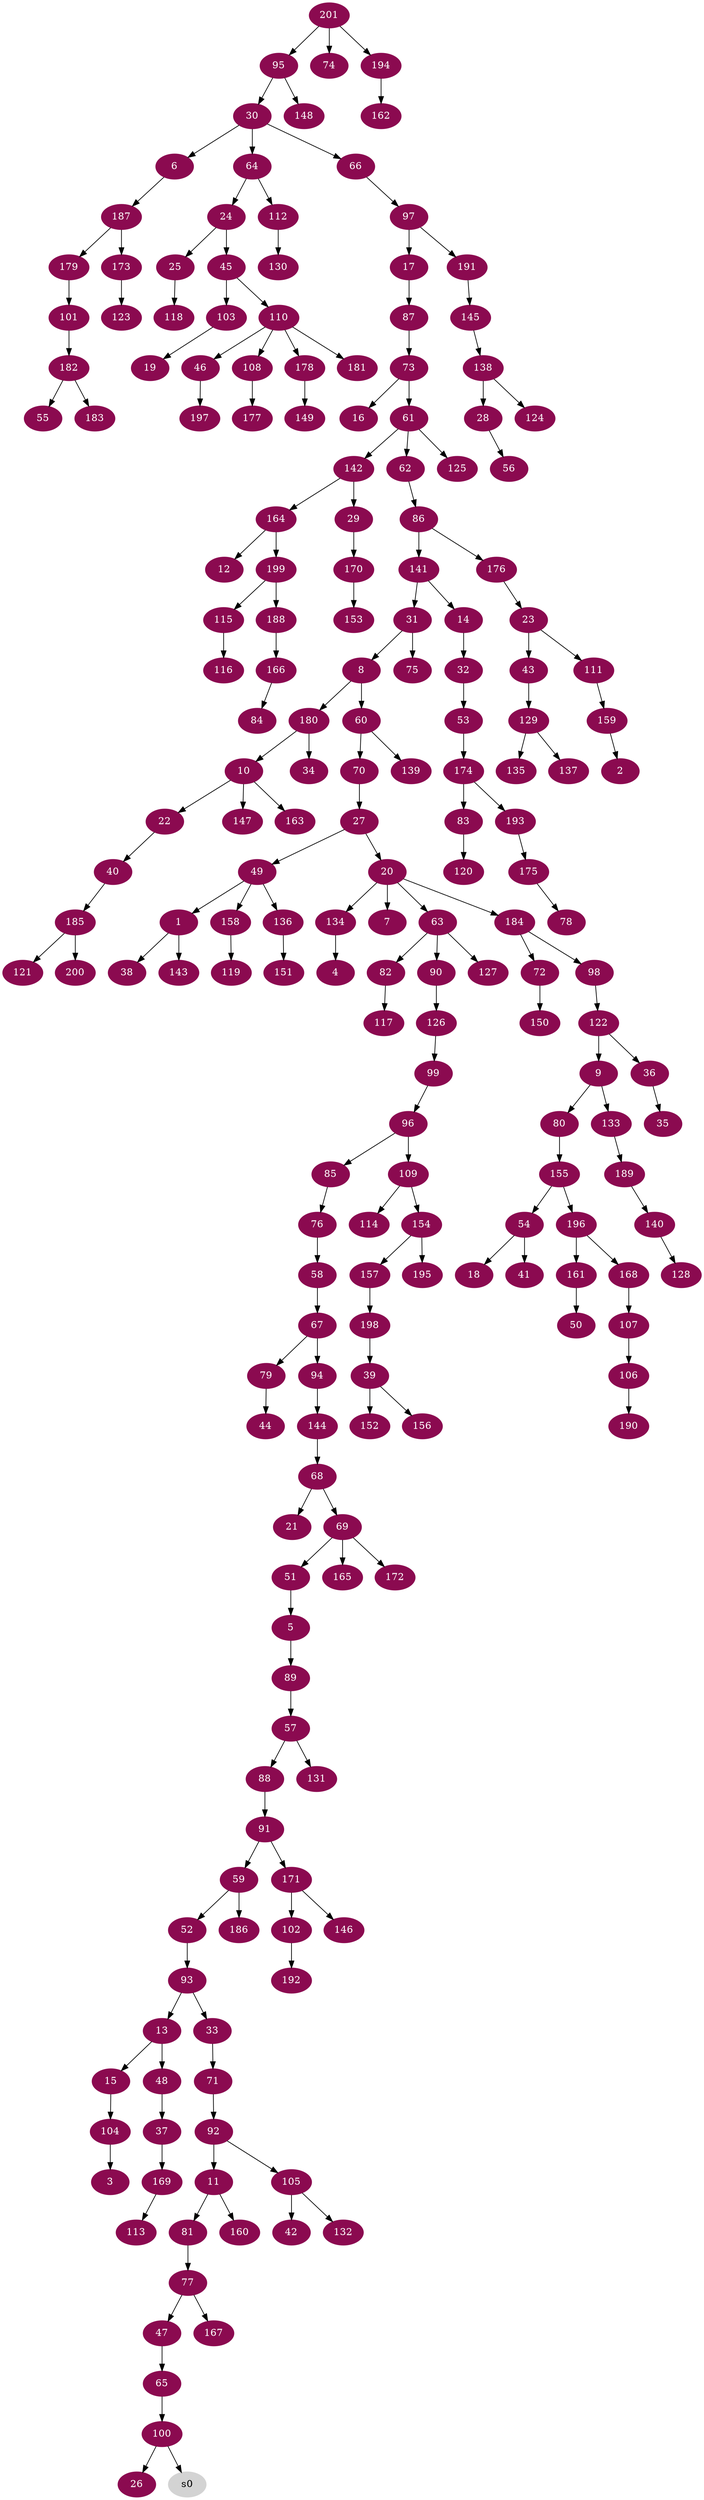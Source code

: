 digraph G {
node [color=deeppink4, style=filled, fontcolor=white];
49 -> 1;
159 -> 2;
104 -> 3;
134 -> 4;
51 -> 5;
30 -> 6;
20 -> 7;
31 -> 8;
122 -> 9;
180 -> 10;
92 -> 11;
164 -> 12;
93 -> 13;
141 -> 14;
13 -> 15;
73 -> 16;
97 -> 17;
54 -> 18;
103 -> 19;
27 -> 20;
68 -> 21;
10 -> 22;
176 -> 23;
64 -> 24;
24 -> 25;
100 -> 26;
70 -> 27;
138 -> 28;
142 -> 29;
95 -> 30;
141 -> 31;
14 -> 32;
93 -> 33;
180 -> 34;
36 -> 35;
122 -> 36;
48 -> 37;
1 -> 38;
198 -> 39;
22 -> 40;
54 -> 41;
105 -> 42;
23 -> 43;
79 -> 44;
24 -> 45;
110 -> 46;
77 -> 47;
13 -> 48;
27 -> 49;
161 -> 50;
69 -> 51;
59 -> 52;
32 -> 53;
155 -> 54;
182 -> 55;
28 -> 56;
89 -> 57;
76 -> 58;
91 -> 59;
8 -> 60;
73 -> 61;
61 -> 62;
20 -> 63;
30 -> 64;
47 -> 65;
30 -> 66;
58 -> 67;
144 -> 68;
68 -> 69;
60 -> 70;
33 -> 71;
184 -> 72;
87 -> 73;
201 -> 74;
31 -> 75;
85 -> 76;
81 -> 77;
175 -> 78;
67 -> 79;
9 -> 80;
11 -> 81;
63 -> 82;
174 -> 83;
166 -> 84;
96 -> 85;
62 -> 86;
17 -> 87;
57 -> 88;
5 -> 89;
63 -> 90;
88 -> 91;
71 -> 92;
52 -> 93;
67 -> 94;
201 -> 95;
99 -> 96;
66 -> 97;
184 -> 98;
126 -> 99;
65 -> 100;
179 -> 101;
171 -> 102;
45 -> 103;
15 -> 104;
92 -> 105;
107 -> 106;
168 -> 107;
110 -> 108;
96 -> 109;
45 -> 110;
23 -> 111;
64 -> 112;
169 -> 113;
109 -> 114;
199 -> 115;
115 -> 116;
82 -> 117;
25 -> 118;
158 -> 119;
83 -> 120;
185 -> 121;
98 -> 122;
173 -> 123;
138 -> 124;
61 -> 125;
90 -> 126;
63 -> 127;
140 -> 128;
43 -> 129;
112 -> 130;
57 -> 131;
105 -> 132;
9 -> 133;
20 -> 134;
129 -> 135;
49 -> 136;
129 -> 137;
145 -> 138;
60 -> 139;
189 -> 140;
86 -> 141;
61 -> 142;
1 -> 143;
94 -> 144;
191 -> 145;
171 -> 146;
10 -> 147;
95 -> 148;
178 -> 149;
72 -> 150;
136 -> 151;
39 -> 152;
170 -> 153;
109 -> 154;
80 -> 155;
39 -> 156;
154 -> 157;
49 -> 158;
111 -> 159;
11 -> 160;
196 -> 161;
194 -> 162;
10 -> 163;
142 -> 164;
69 -> 165;
188 -> 166;
77 -> 167;
196 -> 168;
37 -> 169;
29 -> 170;
91 -> 171;
69 -> 172;
187 -> 173;
53 -> 174;
193 -> 175;
86 -> 176;
108 -> 177;
110 -> 178;
187 -> 179;
8 -> 180;
110 -> 181;
101 -> 182;
182 -> 183;
20 -> 184;
40 -> 185;
59 -> 186;
6 -> 187;
199 -> 188;
133 -> 189;
106 -> 190;
97 -> 191;
102 -> 192;
174 -> 193;
201 -> 194;
154 -> 195;
155 -> 196;
46 -> 197;
157 -> 198;
164 -> 199;
185 -> 200;
node [color=lightgrey, style=filled, fontcolor=black];
100 -> s0;
}
